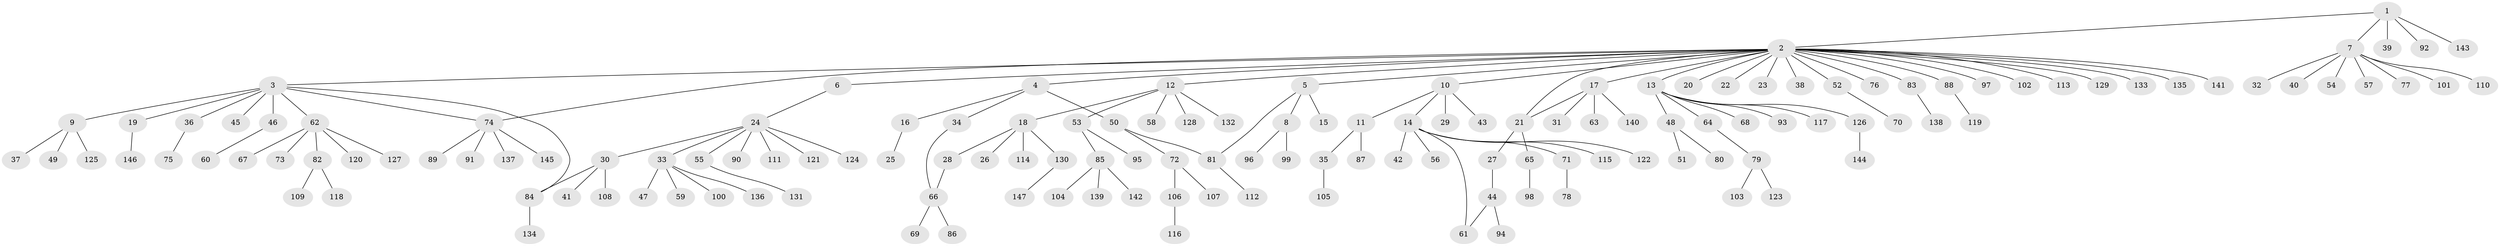 // coarse degree distribution, {1: 0.8068181818181818, 5: 0.03409090909090909, 2: 0.06818181818181818, 4: 0.045454545454545456, 6: 0.022727272727272728, 21: 0.011363636363636364, 29: 0.011363636363636364}
// Generated by graph-tools (version 1.1) at 2025/50/03/04/25 21:50:44]
// undirected, 147 vertices, 152 edges
graph export_dot {
graph [start="1"]
  node [color=gray90,style=filled];
  1;
  2;
  3;
  4;
  5;
  6;
  7;
  8;
  9;
  10;
  11;
  12;
  13;
  14;
  15;
  16;
  17;
  18;
  19;
  20;
  21;
  22;
  23;
  24;
  25;
  26;
  27;
  28;
  29;
  30;
  31;
  32;
  33;
  34;
  35;
  36;
  37;
  38;
  39;
  40;
  41;
  42;
  43;
  44;
  45;
  46;
  47;
  48;
  49;
  50;
  51;
  52;
  53;
  54;
  55;
  56;
  57;
  58;
  59;
  60;
  61;
  62;
  63;
  64;
  65;
  66;
  67;
  68;
  69;
  70;
  71;
  72;
  73;
  74;
  75;
  76;
  77;
  78;
  79;
  80;
  81;
  82;
  83;
  84;
  85;
  86;
  87;
  88;
  89;
  90;
  91;
  92;
  93;
  94;
  95;
  96;
  97;
  98;
  99;
  100;
  101;
  102;
  103;
  104;
  105;
  106;
  107;
  108;
  109;
  110;
  111;
  112;
  113;
  114;
  115;
  116;
  117;
  118;
  119;
  120;
  121;
  122;
  123;
  124;
  125;
  126;
  127;
  128;
  129;
  130;
  131;
  132;
  133;
  134;
  135;
  136;
  137;
  138;
  139;
  140;
  141;
  142;
  143;
  144;
  145;
  146;
  147;
  1 -- 2;
  1 -- 7;
  1 -- 39;
  1 -- 92;
  1 -- 143;
  2 -- 3;
  2 -- 4;
  2 -- 5;
  2 -- 6;
  2 -- 10;
  2 -- 12;
  2 -- 13;
  2 -- 17;
  2 -- 20;
  2 -- 21;
  2 -- 22;
  2 -- 23;
  2 -- 38;
  2 -- 52;
  2 -- 74;
  2 -- 76;
  2 -- 83;
  2 -- 88;
  2 -- 97;
  2 -- 102;
  2 -- 113;
  2 -- 129;
  2 -- 133;
  2 -- 135;
  2 -- 141;
  3 -- 9;
  3 -- 19;
  3 -- 36;
  3 -- 45;
  3 -- 46;
  3 -- 62;
  3 -- 74;
  3 -- 84;
  4 -- 16;
  4 -- 34;
  4 -- 50;
  5 -- 8;
  5 -- 15;
  5 -- 81;
  6 -- 24;
  7 -- 32;
  7 -- 40;
  7 -- 54;
  7 -- 57;
  7 -- 77;
  7 -- 101;
  7 -- 110;
  8 -- 96;
  8 -- 99;
  9 -- 37;
  9 -- 49;
  9 -- 125;
  10 -- 11;
  10 -- 14;
  10 -- 29;
  10 -- 43;
  11 -- 35;
  11 -- 87;
  12 -- 18;
  12 -- 53;
  12 -- 58;
  12 -- 128;
  12 -- 132;
  13 -- 48;
  13 -- 64;
  13 -- 68;
  13 -- 93;
  13 -- 117;
  13 -- 126;
  14 -- 42;
  14 -- 56;
  14 -- 61;
  14 -- 71;
  14 -- 115;
  14 -- 122;
  16 -- 25;
  17 -- 21;
  17 -- 31;
  17 -- 63;
  17 -- 140;
  18 -- 26;
  18 -- 28;
  18 -- 114;
  18 -- 130;
  19 -- 146;
  21 -- 27;
  21 -- 65;
  24 -- 30;
  24 -- 33;
  24 -- 55;
  24 -- 90;
  24 -- 111;
  24 -- 121;
  24 -- 124;
  27 -- 44;
  28 -- 66;
  30 -- 41;
  30 -- 84;
  30 -- 108;
  33 -- 47;
  33 -- 59;
  33 -- 100;
  33 -- 136;
  34 -- 66;
  35 -- 105;
  36 -- 75;
  44 -- 61;
  44 -- 94;
  46 -- 60;
  48 -- 51;
  48 -- 80;
  50 -- 72;
  50 -- 81;
  52 -- 70;
  53 -- 85;
  53 -- 95;
  55 -- 131;
  62 -- 67;
  62 -- 73;
  62 -- 82;
  62 -- 120;
  62 -- 127;
  64 -- 79;
  65 -- 98;
  66 -- 69;
  66 -- 86;
  71 -- 78;
  72 -- 106;
  72 -- 107;
  74 -- 89;
  74 -- 91;
  74 -- 137;
  74 -- 145;
  79 -- 103;
  79 -- 123;
  81 -- 112;
  82 -- 109;
  82 -- 118;
  83 -- 138;
  84 -- 134;
  85 -- 104;
  85 -- 139;
  85 -- 142;
  88 -- 119;
  106 -- 116;
  126 -- 144;
  130 -- 147;
}
